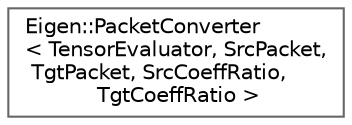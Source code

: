 digraph "类继承关系图"
{
 // LATEX_PDF_SIZE
  bgcolor="transparent";
  edge [fontname=Helvetica,fontsize=10,labelfontname=Helvetica,labelfontsize=10];
  node [fontname=Helvetica,fontsize=10,shape=box,height=0.2,width=0.4];
  rankdir="LR";
  Node0 [id="Node000000",label="Eigen::PacketConverter\l\< TensorEvaluator, SrcPacket,\l TgtPacket, SrcCoeffRatio,\l TgtCoeffRatio \>",height=0.2,width=0.4,color="grey40", fillcolor="white", style="filled",URL="$struct_eigen_1_1_packet_converter.html",tooltip=" "];
}
